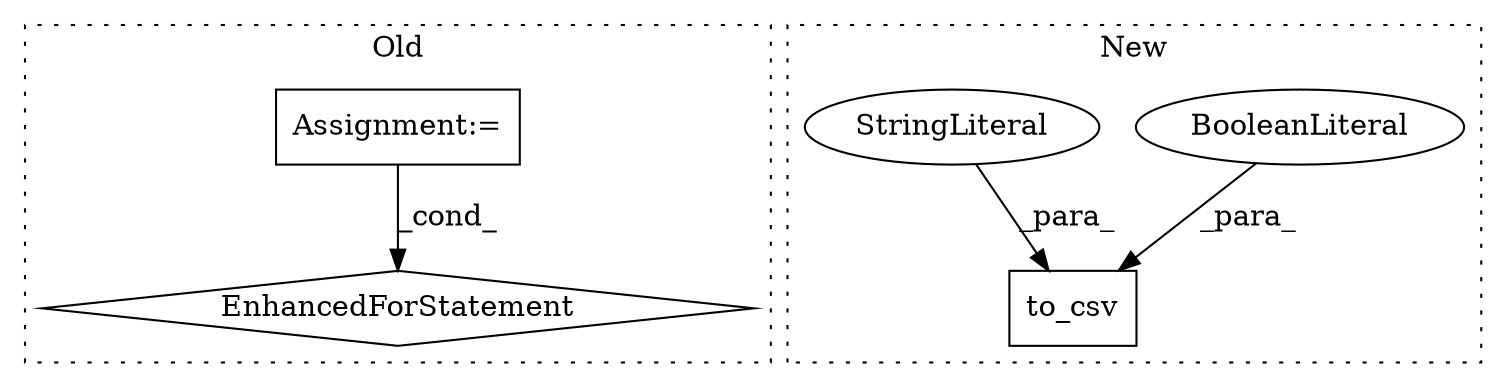 digraph G {
subgraph cluster0 {
1 [label="EnhancedForStatement" a="70" s="5827,5977" l="61,2" shape="diamond"];
4 [label="Assignment:=" a="7" s="5629" l="1" shape="box"];
label = "Old";
style="dotted";
}
subgraph cluster1 {
2 [label="to_csv" a="32" s="4173,4216" l="7,1" shape="box"];
3 [label="BooleanLiteral" a="9" s="4211" l="5" shape="ellipse"];
5 [label="StringLiteral" a="45" s="4198" l="4" shape="ellipse"];
label = "New";
style="dotted";
}
3 -> 2 [label="_para_"];
4 -> 1 [label="_cond_"];
5 -> 2 [label="_para_"];
}